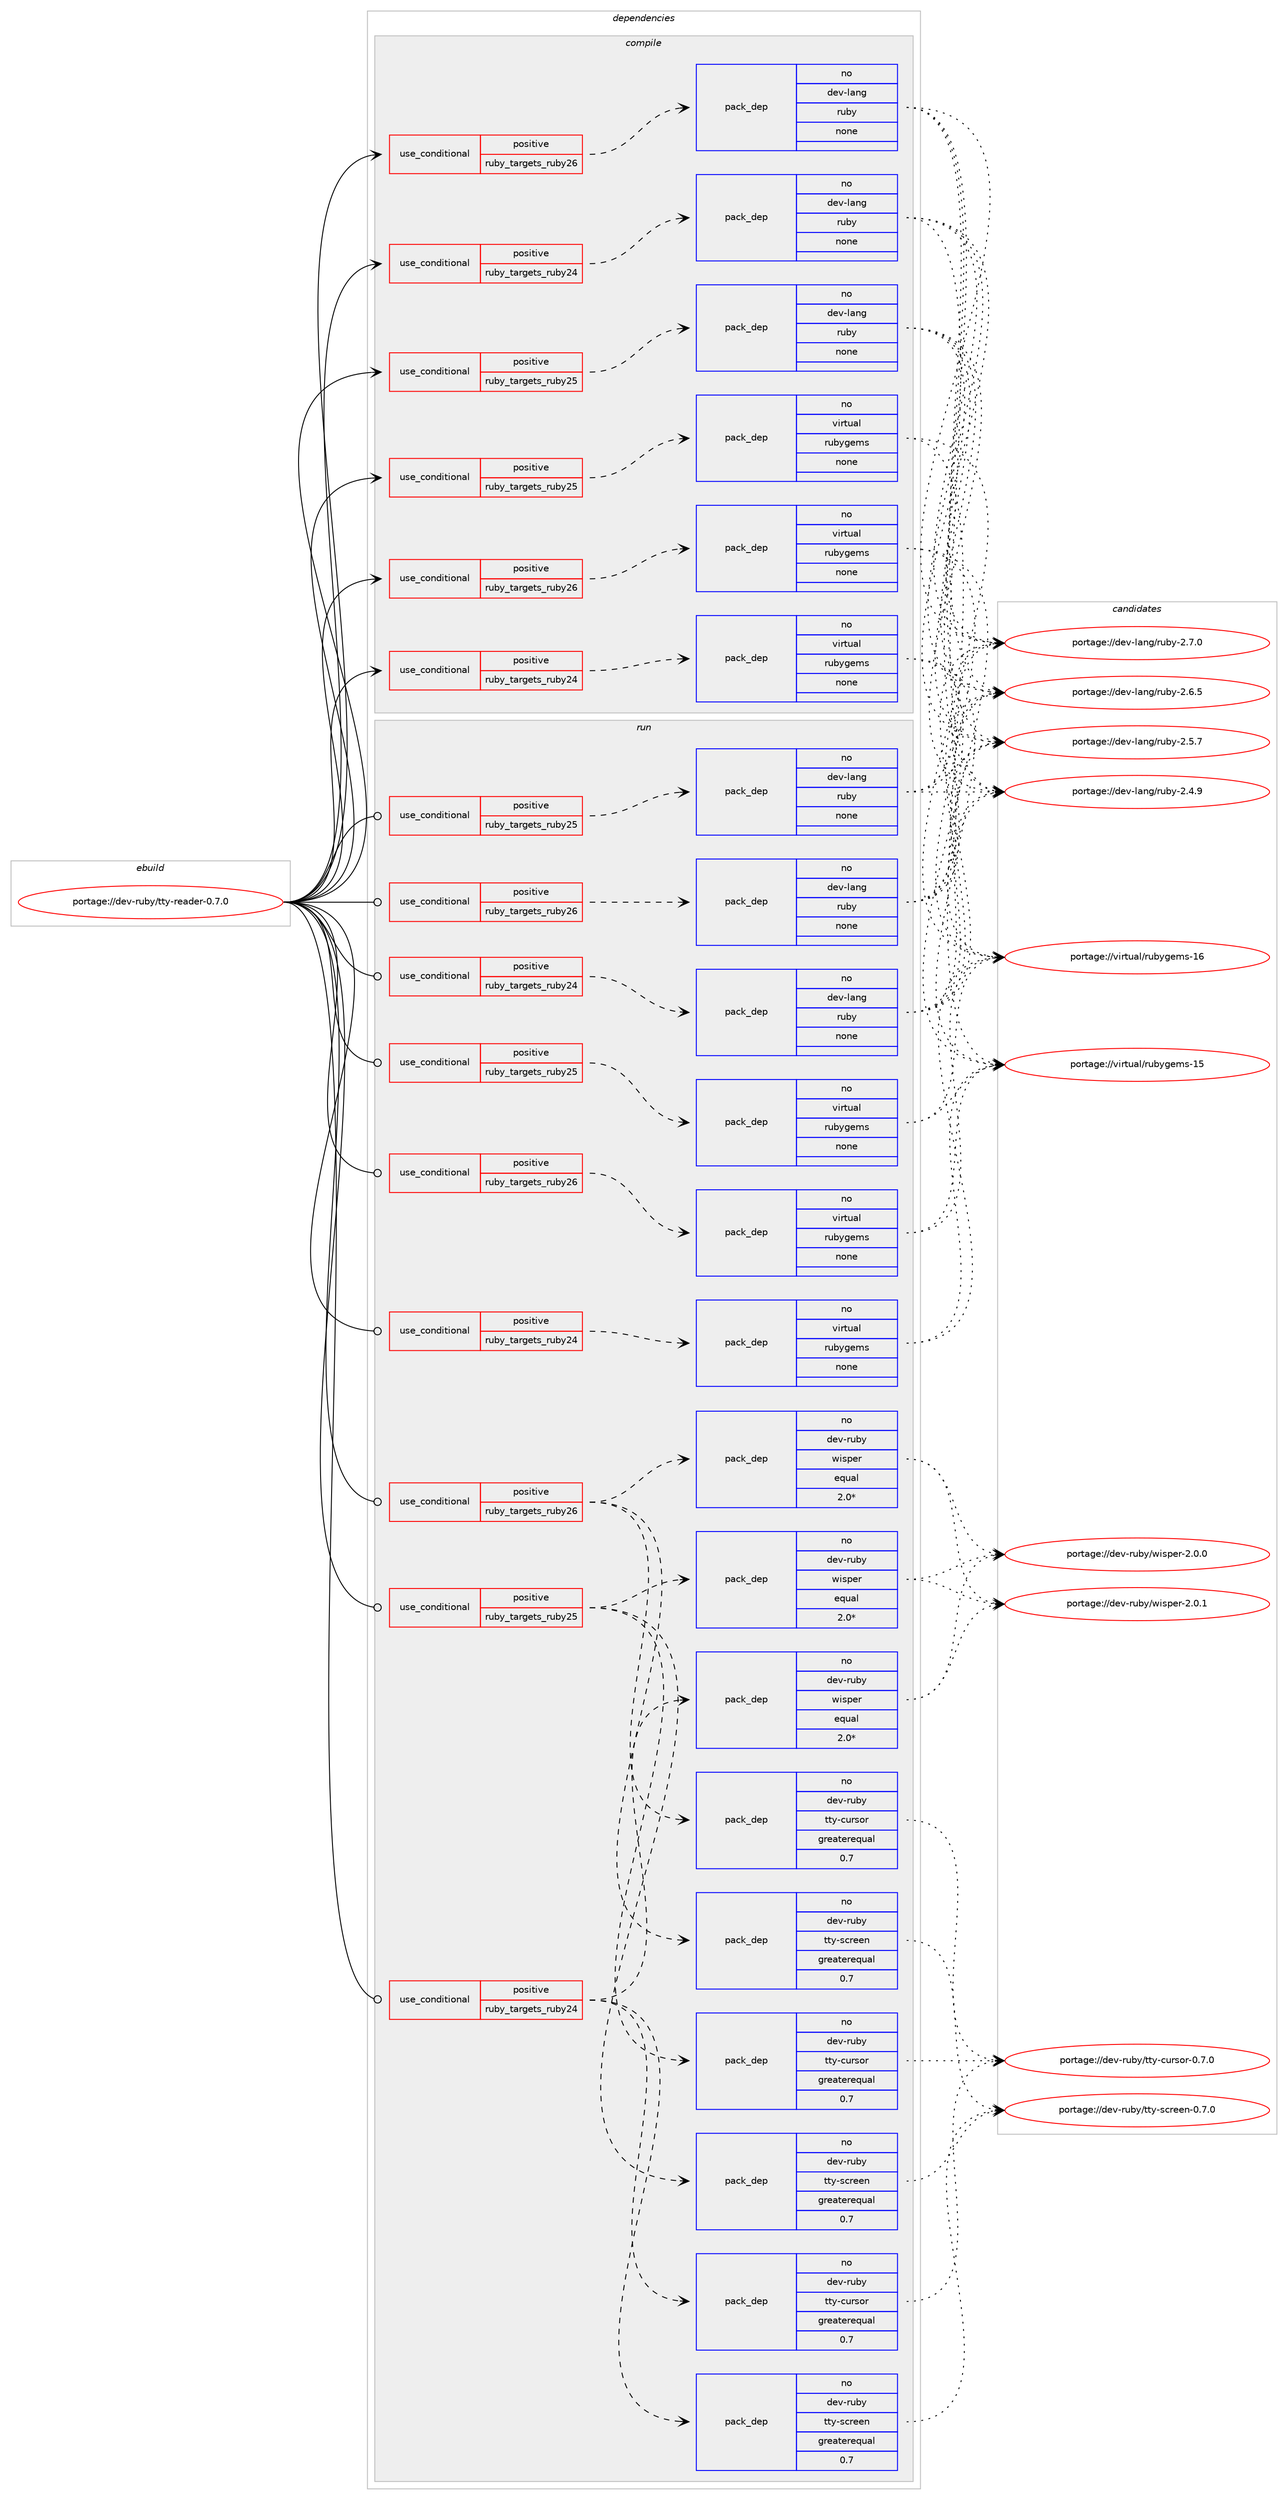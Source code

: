 digraph prolog {

# *************
# Graph options
# *************

newrank=true;
concentrate=true;
compound=true;
graph [rankdir=LR,fontname=Helvetica,fontsize=10,ranksep=1.5];#, ranksep=2.5, nodesep=0.2];
edge  [arrowhead=vee];
node  [fontname=Helvetica,fontsize=10];

# **********
# The ebuild
# **********

subgraph cluster_leftcol {
color=gray;
label=<<i>ebuild</i>>;
id [label="portage://dev-ruby/tty-reader-0.7.0", color=red, width=4, href="../dev-ruby/tty-reader-0.7.0.svg"];
}

# ****************
# The dependencies
# ****************

subgraph cluster_midcol {
color=gray;
label=<<i>dependencies</i>>;
subgraph cluster_compile {
fillcolor="#eeeeee";
style=filled;
label=<<i>compile</i>>;
subgraph cond65844 {
dependency312965 [label=<<TABLE BORDER="0" CELLBORDER="1" CELLSPACING="0" CELLPADDING="4"><TR><TD ROWSPAN="3" CELLPADDING="10">use_conditional</TD></TR><TR><TD>positive</TD></TR><TR><TD>ruby_targets_ruby24</TD></TR></TABLE>>, shape=none, color=red];
subgraph pack242390 {
dependency312966 [label=<<TABLE BORDER="0" CELLBORDER="1" CELLSPACING="0" CELLPADDING="4" WIDTH="220"><TR><TD ROWSPAN="6" CELLPADDING="30">pack_dep</TD></TR><TR><TD WIDTH="110">no</TD></TR><TR><TD>dev-lang</TD></TR><TR><TD>ruby</TD></TR><TR><TD>none</TD></TR><TR><TD></TD></TR></TABLE>>, shape=none, color=blue];
}
dependency312965:e -> dependency312966:w [weight=20,style="dashed",arrowhead="vee"];
}
id:e -> dependency312965:w [weight=20,style="solid",arrowhead="vee"];
subgraph cond65845 {
dependency312967 [label=<<TABLE BORDER="0" CELLBORDER="1" CELLSPACING="0" CELLPADDING="4"><TR><TD ROWSPAN="3" CELLPADDING="10">use_conditional</TD></TR><TR><TD>positive</TD></TR><TR><TD>ruby_targets_ruby24</TD></TR></TABLE>>, shape=none, color=red];
subgraph pack242391 {
dependency312968 [label=<<TABLE BORDER="0" CELLBORDER="1" CELLSPACING="0" CELLPADDING="4" WIDTH="220"><TR><TD ROWSPAN="6" CELLPADDING="30">pack_dep</TD></TR><TR><TD WIDTH="110">no</TD></TR><TR><TD>virtual</TD></TR><TR><TD>rubygems</TD></TR><TR><TD>none</TD></TR><TR><TD></TD></TR></TABLE>>, shape=none, color=blue];
}
dependency312967:e -> dependency312968:w [weight=20,style="dashed",arrowhead="vee"];
}
id:e -> dependency312967:w [weight=20,style="solid",arrowhead="vee"];
subgraph cond65846 {
dependency312969 [label=<<TABLE BORDER="0" CELLBORDER="1" CELLSPACING="0" CELLPADDING="4"><TR><TD ROWSPAN="3" CELLPADDING="10">use_conditional</TD></TR><TR><TD>positive</TD></TR><TR><TD>ruby_targets_ruby25</TD></TR></TABLE>>, shape=none, color=red];
subgraph pack242392 {
dependency312970 [label=<<TABLE BORDER="0" CELLBORDER="1" CELLSPACING="0" CELLPADDING="4" WIDTH="220"><TR><TD ROWSPAN="6" CELLPADDING="30">pack_dep</TD></TR><TR><TD WIDTH="110">no</TD></TR><TR><TD>dev-lang</TD></TR><TR><TD>ruby</TD></TR><TR><TD>none</TD></TR><TR><TD></TD></TR></TABLE>>, shape=none, color=blue];
}
dependency312969:e -> dependency312970:w [weight=20,style="dashed",arrowhead="vee"];
}
id:e -> dependency312969:w [weight=20,style="solid",arrowhead="vee"];
subgraph cond65847 {
dependency312971 [label=<<TABLE BORDER="0" CELLBORDER="1" CELLSPACING="0" CELLPADDING="4"><TR><TD ROWSPAN="3" CELLPADDING="10">use_conditional</TD></TR><TR><TD>positive</TD></TR><TR><TD>ruby_targets_ruby25</TD></TR></TABLE>>, shape=none, color=red];
subgraph pack242393 {
dependency312972 [label=<<TABLE BORDER="0" CELLBORDER="1" CELLSPACING="0" CELLPADDING="4" WIDTH="220"><TR><TD ROWSPAN="6" CELLPADDING="30">pack_dep</TD></TR><TR><TD WIDTH="110">no</TD></TR><TR><TD>virtual</TD></TR><TR><TD>rubygems</TD></TR><TR><TD>none</TD></TR><TR><TD></TD></TR></TABLE>>, shape=none, color=blue];
}
dependency312971:e -> dependency312972:w [weight=20,style="dashed",arrowhead="vee"];
}
id:e -> dependency312971:w [weight=20,style="solid",arrowhead="vee"];
subgraph cond65848 {
dependency312973 [label=<<TABLE BORDER="0" CELLBORDER="1" CELLSPACING="0" CELLPADDING="4"><TR><TD ROWSPAN="3" CELLPADDING="10">use_conditional</TD></TR><TR><TD>positive</TD></TR><TR><TD>ruby_targets_ruby26</TD></TR></TABLE>>, shape=none, color=red];
subgraph pack242394 {
dependency312974 [label=<<TABLE BORDER="0" CELLBORDER="1" CELLSPACING="0" CELLPADDING="4" WIDTH="220"><TR><TD ROWSPAN="6" CELLPADDING="30">pack_dep</TD></TR><TR><TD WIDTH="110">no</TD></TR><TR><TD>dev-lang</TD></TR><TR><TD>ruby</TD></TR><TR><TD>none</TD></TR><TR><TD></TD></TR></TABLE>>, shape=none, color=blue];
}
dependency312973:e -> dependency312974:w [weight=20,style="dashed",arrowhead="vee"];
}
id:e -> dependency312973:w [weight=20,style="solid",arrowhead="vee"];
subgraph cond65849 {
dependency312975 [label=<<TABLE BORDER="0" CELLBORDER="1" CELLSPACING="0" CELLPADDING="4"><TR><TD ROWSPAN="3" CELLPADDING="10">use_conditional</TD></TR><TR><TD>positive</TD></TR><TR><TD>ruby_targets_ruby26</TD></TR></TABLE>>, shape=none, color=red];
subgraph pack242395 {
dependency312976 [label=<<TABLE BORDER="0" CELLBORDER="1" CELLSPACING="0" CELLPADDING="4" WIDTH="220"><TR><TD ROWSPAN="6" CELLPADDING="30">pack_dep</TD></TR><TR><TD WIDTH="110">no</TD></TR><TR><TD>virtual</TD></TR><TR><TD>rubygems</TD></TR><TR><TD>none</TD></TR><TR><TD></TD></TR></TABLE>>, shape=none, color=blue];
}
dependency312975:e -> dependency312976:w [weight=20,style="dashed",arrowhead="vee"];
}
id:e -> dependency312975:w [weight=20,style="solid",arrowhead="vee"];
}
subgraph cluster_compileandrun {
fillcolor="#eeeeee";
style=filled;
label=<<i>compile and run</i>>;
}
subgraph cluster_run {
fillcolor="#eeeeee";
style=filled;
label=<<i>run</i>>;
subgraph cond65850 {
dependency312977 [label=<<TABLE BORDER="0" CELLBORDER="1" CELLSPACING="0" CELLPADDING="4"><TR><TD ROWSPAN="3" CELLPADDING="10">use_conditional</TD></TR><TR><TD>positive</TD></TR><TR><TD>ruby_targets_ruby24</TD></TR></TABLE>>, shape=none, color=red];
subgraph pack242396 {
dependency312978 [label=<<TABLE BORDER="0" CELLBORDER="1" CELLSPACING="0" CELLPADDING="4" WIDTH="220"><TR><TD ROWSPAN="6" CELLPADDING="30">pack_dep</TD></TR><TR><TD WIDTH="110">no</TD></TR><TR><TD>dev-lang</TD></TR><TR><TD>ruby</TD></TR><TR><TD>none</TD></TR><TR><TD></TD></TR></TABLE>>, shape=none, color=blue];
}
dependency312977:e -> dependency312978:w [weight=20,style="dashed",arrowhead="vee"];
}
id:e -> dependency312977:w [weight=20,style="solid",arrowhead="odot"];
subgraph cond65851 {
dependency312979 [label=<<TABLE BORDER="0" CELLBORDER="1" CELLSPACING="0" CELLPADDING="4"><TR><TD ROWSPAN="3" CELLPADDING="10">use_conditional</TD></TR><TR><TD>positive</TD></TR><TR><TD>ruby_targets_ruby24</TD></TR></TABLE>>, shape=none, color=red];
subgraph pack242397 {
dependency312980 [label=<<TABLE BORDER="0" CELLBORDER="1" CELLSPACING="0" CELLPADDING="4" WIDTH="220"><TR><TD ROWSPAN="6" CELLPADDING="30">pack_dep</TD></TR><TR><TD WIDTH="110">no</TD></TR><TR><TD>dev-ruby</TD></TR><TR><TD>tty-cursor</TD></TR><TR><TD>greaterequal</TD></TR><TR><TD>0.7</TD></TR></TABLE>>, shape=none, color=blue];
}
dependency312979:e -> dependency312980:w [weight=20,style="dashed",arrowhead="vee"];
subgraph pack242398 {
dependency312981 [label=<<TABLE BORDER="0" CELLBORDER="1" CELLSPACING="0" CELLPADDING="4" WIDTH="220"><TR><TD ROWSPAN="6" CELLPADDING="30">pack_dep</TD></TR><TR><TD WIDTH="110">no</TD></TR><TR><TD>dev-ruby</TD></TR><TR><TD>tty-screen</TD></TR><TR><TD>greaterequal</TD></TR><TR><TD>0.7</TD></TR></TABLE>>, shape=none, color=blue];
}
dependency312979:e -> dependency312981:w [weight=20,style="dashed",arrowhead="vee"];
subgraph pack242399 {
dependency312982 [label=<<TABLE BORDER="0" CELLBORDER="1" CELLSPACING="0" CELLPADDING="4" WIDTH="220"><TR><TD ROWSPAN="6" CELLPADDING="30">pack_dep</TD></TR><TR><TD WIDTH="110">no</TD></TR><TR><TD>dev-ruby</TD></TR><TR><TD>wisper</TD></TR><TR><TD>equal</TD></TR><TR><TD>2.0*</TD></TR></TABLE>>, shape=none, color=blue];
}
dependency312979:e -> dependency312982:w [weight=20,style="dashed",arrowhead="vee"];
}
id:e -> dependency312979:w [weight=20,style="solid",arrowhead="odot"];
subgraph cond65852 {
dependency312983 [label=<<TABLE BORDER="0" CELLBORDER="1" CELLSPACING="0" CELLPADDING="4"><TR><TD ROWSPAN="3" CELLPADDING="10">use_conditional</TD></TR><TR><TD>positive</TD></TR><TR><TD>ruby_targets_ruby24</TD></TR></TABLE>>, shape=none, color=red];
subgraph pack242400 {
dependency312984 [label=<<TABLE BORDER="0" CELLBORDER="1" CELLSPACING="0" CELLPADDING="4" WIDTH="220"><TR><TD ROWSPAN="6" CELLPADDING="30">pack_dep</TD></TR><TR><TD WIDTH="110">no</TD></TR><TR><TD>virtual</TD></TR><TR><TD>rubygems</TD></TR><TR><TD>none</TD></TR><TR><TD></TD></TR></TABLE>>, shape=none, color=blue];
}
dependency312983:e -> dependency312984:w [weight=20,style="dashed",arrowhead="vee"];
}
id:e -> dependency312983:w [weight=20,style="solid",arrowhead="odot"];
subgraph cond65853 {
dependency312985 [label=<<TABLE BORDER="0" CELLBORDER="1" CELLSPACING="0" CELLPADDING="4"><TR><TD ROWSPAN="3" CELLPADDING="10">use_conditional</TD></TR><TR><TD>positive</TD></TR><TR><TD>ruby_targets_ruby25</TD></TR></TABLE>>, shape=none, color=red];
subgraph pack242401 {
dependency312986 [label=<<TABLE BORDER="0" CELLBORDER="1" CELLSPACING="0" CELLPADDING="4" WIDTH="220"><TR><TD ROWSPAN="6" CELLPADDING="30">pack_dep</TD></TR><TR><TD WIDTH="110">no</TD></TR><TR><TD>dev-lang</TD></TR><TR><TD>ruby</TD></TR><TR><TD>none</TD></TR><TR><TD></TD></TR></TABLE>>, shape=none, color=blue];
}
dependency312985:e -> dependency312986:w [weight=20,style="dashed",arrowhead="vee"];
}
id:e -> dependency312985:w [weight=20,style="solid",arrowhead="odot"];
subgraph cond65854 {
dependency312987 [label=<<TABLE BORDER="0" CELLBORDER="1" CELLSPACING="0" CELLPADDING="4"><TR><TD ROWSPAN="3" CELLPADDING="10">use_conditional</TD></TR><TR><TD>positive</TD></TR><TR><TD>ruby_targets_ruby25</TD></TR></TABLE>>, shape=none, color=red];
subgraph pack242402 {
dependency312988 [label=<<TABLE BORDER="0" CELLBORDER="1" CELLSPACING="0" CELLPADDING="4" WIDTH="220"><TR><TD ROWSPAN="6" CELLPADDING="30">pack_dep</TD></TR><TR><TD WIDTH="110">no</TD></TR><TR><TD>dev-ruby</TD></TR><TR><TD>tty-cursor</TD></TR><TR><TD>greaterequal</TD></TR><TR><TD>0.7</TD></TR></TABLE>>, shape=none, color=blue];
}
dependency312987:e -> dependency312988:w [weight=20,style="dashed",arrowhead="vee"];
subgraph pack242403 {
dependency312989 [label=<<TABLE BORDER="0" CELLBORDER="1" CELLSPACING="0" CELLPADDING="4" WIDTH="220"><TR><TD ROWSPAN="6" CELLPADDING="30">pack_dep</TD></TR><TR><TD WIDTH="110">no</TD></TR><TR><TD>dev-ruby</TD></TR><TR><TD>tty-screen</TD></TR><TR><TD>greaterequal</TD></TR><TR><TD>0.7</TD></TR></TABLE>>, shape=none, color=blue];
}
dependency312987:e -> dependency312989:w [weight=20,style="dashed",arrowhead="vee"];
subgraph pack242404 {
dependency312990 [label=<<TABLE BORDER="0" CELLBORDER="1" CELLSPACING="0" CELLPADDING="4" WIDTH="220"><TR><TD ROWSPAN="6" CELLPADDING="30">pack_dep</TD></TR><TR><TD WIDTH="110">no</TD></TR><TR><TD>dev-ruby</TD></TR><TR><TD>wisper</TD></TR><TR><TD>equal</TD></TR><TR><TD>2.0*</TD></TR></TABLE>>, shape=none, color=blue];
}
dependency312987:e -> dependency312990:w [weight=20,style="dashed",arrowhead="vee"];
}
id:e -> dependency312987:w [weight=20,style="solid",arrowhead="odot"];
subgraph cond65855 {
dependency312991 [label=<<TABLE BORDER="0" CELLBORDER="1" CELLSPACING="0" CELLPADDING="4"><TR><TD ROWSPAN="3" CELLPADDING="10">use_conditional</TD></TR><TR><TD>positive</TD></TR><TR><TD>ruby_targets_ruby25</TD></TR></TABLE>>, shape=none, color=red];
subgraph pack242405 {
dependency312992 [label=<<TABLE BORDER="0" CELLBORDER="1" CELLSPACING="0" CELLPADDING="4" WIDTH="220"><TR><TD ROWSPAN="6" CELLPADDING="30">pack_dep</TD></TR><TR><TD WIDTH="110">no</TD></TR><TR><TD>virtual</TD></TR><TR><TD>rubygems</TD></TR><TR><TD>none</TD></TR><TR><TD></TD></TR></TABLE>>, shape=none, color=blue];
}
dependency312991:e -> dependency312992:w [weight=20,style="dashed",arrowhead="vee"];
}
id:e -> dependency312991:w [weight=20,style="solid",arrowhead="odot"];
subgraph cond65856 {
dependency312993 [label=<<TABLE BORDER="0" CELLBORDER="1" CELLSPACING="0" CELLPADDING="4"><TR><TD ROWSPAN="3" CELLPADDING="10">use_conditional</TD></TR><TR><TD>positive</TD></TR><TR><TD>ruby_targets_ruby26</TD></TR></TABLE>>, shape=none, color=red];
subgraph pack242406 {
dependency312994 [label=<<TABLE BORDER="0" CELLBORDER="1" CELLSPACING="0" CELLPADDING="4" WIDTH="220"><TR><TD ROWSPAN="6" CELLPADDING="30">pack_dep</TD></TR><TR><TD WIDTH="110">no</TD></TR><TR><TD>dev-lang</TD></TR><TR><TD>ruby</TD></TR><TR><TD>none</TD></TR><TR><TD></TD></TR></TABLE>>, shape=none, color=blue];
}
dependency312993:e -> dependency312994:w [weight=20,style="dashed",arrowhead="vee"];
}
id:e -> dependency312993:w [weight=20,style="solid",arrowhead="odot"];
subgraph cond65857 {
dependency312995 [label=<<TABLE BORDER="0" CELLBORDER="1" CELLSPACING="0" CELLPADDING="4"><TR><TD ROWSPAN="3" CELLPADDING="10">use_conditional</TD></TR><TR><TD>positive</TD></TR><TR><TD>ruby_targets_ruby26</TD></TR></TABLE>>, shape=none, color=red];
subgraph pack242407 {
dependency312996 [label=<<TABLE BORDER="0" CELLBORDER="1" CELLSPACING="0" CELLPADDING="4" WIDTH="220"><TR><TD ROWSPAN="6" CELLPADDING="30">pack_dep</TD></TR><TR><TD WIDTH="110">no</TD></TR><TR><TD>dev-ruby</TD></TR><TR><TD>tty-cursor</TD></TR><TR><TD>greaterequal</TD></TR><TR><TD>0.7</TD></TR></TABLE>>, shape=none, color=blue];
}
dependency312995:e -> dependency312996:w [weight=20,style="dashed",arrowhead="vee"];
subgraph pack242408 {
dependency312997 [label=<<TABLE BORDER="0" CELLBORDER="1" CELLSPACING="0" CELLPADDING="4" WIDTH="220"><TR><TD ROWSPAN="6" CELLPADDING="30">pack_dep</TD></TR><TR><TD WIDTH="110">no</TD></TR><TR><TD>dev-ruby</TD></TR><TR><TD>tty-screen</TD></TR><TR><TD>greaterequal</TD></TR><TR><TD>0.7</TD></TR></TABLE>>, shape=none, color=blue];
}
dependency312995:e -> dependency312997:w [weight=20,style="dashed",arrowhead="vee"];
subgraph pack242409 {
dependency312998 [label=<<TABLE BORDER="0" CELLBORDER="1" CELLSPACING="0" CELLPADDING="4" WIDTH="220"><TR><TD ROWSPAN="6" CELLPADDING="30">pack_dep</TD></TR><TR><TD WIDTH="110">no</TD></TR><TR><TD>dev-ruby</TD></TR><TR><TD>wisper</TD></TR><TR><TD>equal</TD></TR><TR><TD>2.0*</TD></TR></TABLE>>, shape=none, color=blue];
}
dependency312995:e -> dependency312998:w [weight=20,style="dashed",arrowhead="vee"];
}
id:e -> dependency312995:w [weight=20,style="solid",arrowhead="odot"];
subgraph cond65858 {
dependency312999 [label=<<TABLE BORDER="0" CELLBORDER="1" CELLSPACING="0" CELLPADDING="4"><TR><TD ROWSPAN="3" CELLPADDING="10">use_conditional</TD></TR><TR><TD>positive</TD></TR><TR><TD>ruby_targets_ruby26</TD></TR></TABLE>>, shape=none, color=red];
subgraph pack242410 {
dependency313000 [label=<<TABLE BORDER="0" CELLBORDER="1" CELLSPACING="0" CELLPADDING="4" WIDTH="220"><TR><TD ROWSPAN="6" CELLPADDING="30">pack_dep</TD></TR><TR><TD WIDTH="110">no</TD></TR><TR><TD>virtual</TD></TR><TR><TD>rubygems</TD></TR><TR><TD>none</TD></TR><TR><TD></TD></TR></TABLE>>, shape=none, color=blue];
}
dependency312999:e -> dependency313000:w [weight=20,style="dashed",arrowhead="vee"];
}
id:e -> dependency312999:w [weight=20,style="solid",arrowhead="odot"];
}
}

# **************
# The candidates
# **************

subgraph cluster_choices {
rank=same;
color=gray;
label=<<i>candidates</i>>;

subgraph choice242390 {
color=black;
nodesep=1;
choice10010111845108971101034711411798121455046554648 [label="portage://dev-lang/ruby-2.7.0", color=red, width=4,href="../dev-lang/ruby-2.7.0.svg"];
choice10010111845108971101034711411798121455046544653 [label="portage://dev-lang/ruby-2.6.5", color=red, width=4,href="../dev-lang/ruby-2.6.5.svg"];
choice10010111845108971101034711411798121455046534655 [label="portage://dev-lang/ruby-2.5.7", color=red, width=4,href="../dev-lang/ruby-2.5.7.svg"];
choice10010111845108971101034711411798121455046524657 [label="portage://dev-lang/ruby-2.4.9", color=red, width=4,href="../dev-lang/ruby-2.4.9.svg"];
dependency312966:e -> choice10010111845108971101034711411798121455046554648:w [style=dotted,weight="100"];
dependency312966:e -> choice10010111845108971101034711411798121455046544653:w [style=dotted,weight="100"];
dependency312966:e -> choice10010111845108971101034711411798121455046534655:w [style=dotted,weight="100"];
dependency312966:e -> choice10010111845108971101034711411798121455046524657:w [style=dotted,weight="100"];
}
subgraph choice242391 {
color=black;
nodesep=1;
choice118105114116117971084711411798121103101109115454954 [label="portage://virtual/rubygems-16", color=red, width=4,href="../virtual/rubygems-16.svg"];
choice118105114116117971084711411798121103101109115454953 [label="portage://virtual/rubygems-15", color=red, width=4,href="../virtual/rubygems-15.svg"];
dependency312968:e -> choice118105114116117971084711411798121103101109115454954:w [style=dotted,weight="100"];
dependency312968:e -> choice118105114116117971084711411798121103101109115454953:w [style=dotted,weight="100"];
}
subgraph choice242392 {
color=black;
nodesep=1;
choice10010111845108971101034711411798121455046554648 [label="portage://dev-lang/ruby-2.7.0", color=red, width=4,href="../dev-lang/ruby-2.7.0.svg"];
choice10010111845108971101034711411798121455046544653 [label="portage://dev-lang/ruby-2.6.5", color=red, width=4,href="../dev-lang/ruby-2.6.5.svg"];
choice10010111845108971101034711411798121455046534655 [label="portage://dev-lang/ruby-2.5.7", color=red, width=4,href="../dev-lang/ruby-2.5.7.svg"];
choice10010111845108971101034711411798121455046524657 [label="portage://dev-lang/ruby-2.4.9", color=red, width=4,href="../dev-lang/ruby-2.4.9.svg"];
dependency312970:e -> choice10010111845108971101034711411798121455046554648:w [style=dotted,weight="100"];
dependency312970:e -> choice10010111845108971101034711411798121455046544653:w [style=dotted,weight="100"];
dependency312970:e -> choice10010111845108971101034711411798121455046534655:w [style=dotted,weight="100"];
dependency312970:e -> choice10010111845108971101034711411798121455046524657:w [style=dotted,weight="100"];
}
subgraph choice242393 {
color=black;
nodesep=1;
choice118105114116117971084711411798121103101109115454954 [label="portage://virtual/rubygems-16", color=red, width=4,href="../virtual/rubygems-16.svg"];
choice118105114116117971084711411798121103101109115454953 [label="portage://virtual/rubygems-15", color=red, width=4,href="../virtual/rubygems-15.svg"];
dependency312972:e -> choice118105114116117971084711411798121103101109115454954:w [style=dotted,weight="100"];
dependency312972:e -> choice118105114116117971084711411798121103101109115454953:w [style=dotted,weight="100"];
}
subgraph choice242394 {
color=black;
nodesep=1;
choice10010111845108971101034711411798121455046554648 [label="portage://dev-lang/ruby-2.7.0", color=red, width=4,href="../dev-lang/ruby-2.7.0.svg"];
choice10010111845108971101034711411798121455046544653 [label="portage://dev-lang/ruby-2.6.5", color=red, width=4,href="../dev-lang/ruby-2.6.5.svg"];
choice10010111845108971101034711411798121455046534655 [label="portage://dev-lang/ruby-2.5.7", color=red, width=4,href="../dev-lang/ruby-2.5.7.svg"];
choice10010111845108971101034711411798121455046524657 [label="portage://dev-lang/ruby-2.4.9", color=red, width=4,href="../dev-lang/ruby-2.4.9.svg"];
dependency312974:e -> choice10010111845108971101034711411798121455046554648:w [style=dotted,weight="100"];
dependency312974:e -> choice10010111845108971101034711411798121455046544653:w [style=dotted,weight="100"];
dependency312974:e -> choice10010111845108971101034711411798121455046534655:w [style=dotted,weight="100"];
dependency312974:e -> choice10010111845108971101034711411798121455046524657:w [style=dotted,weight="100"];
}
subgraph choice242395 {
color=black;
nodesep=1;
choice118105114116117971084711411798121103101109115454954 [label="portage://virtual/rubygems-16", color=red, width=4,href="../virtual/rubygems-16.svg"];
choice118105114116117971084711411798121103101109115454953 [label="portage://virtual/rubygems-15", color=red, width=4,href="../virtual/rubygems-15.svg"];
dependency312976:e -> choice118105114116117971084711411798121103101109115454954:w [style=dotted,weight="100"];
dependency312976:e -> choice118105114116117971084711411798121103101109115454953:w [style=dotted,weight="100"];
}
subgraph choice242396 {
color=black;
nodesep=1;
choice10010111845108971101034711411798121455046554648 [label="portage://dev-lang/ruby-2.7.0", color=red, width=4,href="../dev-lang/ruby-2.7.0.svg"];
choice10010111845108971101034711411798121455046544653 [label="portage://dev-lang/ruby-2.6.5", color=red, width=4,href="../dev-lang/ruby-2.6.5.svg"];
choice10010111845108971101034711411798121455046534655 [label="portage://dev-lang/ruby-2.5.7", color=red, width=4,href="../dev-lang/ruby-2.5.7.svg"];
choice10010111845108971101034711411798121455046524657 [label="portage://dev-lang/ruby-2.4.9", color=red, width=4,href="../dev-lang/ruby-2.4.9.svg"];
dependency312978:e -> choice10010111845108971101034711411798121455046554648:w [style=dotted,weight="100"];
dependency312978:e -> choice10010111845108971101034711411798121455046544653:w [style=dotted,weight="100"];
dependency312978:e -> choice10010111845108971101034711411798121455046534655:w [style=dotted,weight="100"];
dependency312978:e -> choice10010111845108971101034711411798121455046524657:w [style=dotted,weight="100"];
}
subgraph choice242397 {
color=black;
nodesep=1;
choice1001011184511411798121471161161214599117114115111114454846554648 [label="portage://dev-ruby/tty-cursor-0.7.0", color=red, width=4,href="../dev-ruby/tty-cursor-0.7.0.svg"];
dependency312980:e -> choice1001011184511411798121471161161214599117114115111114454846554648:w [style=dotted,weight="100"];
}
subgraph choice242398 {
color=black;
nodesep=1;
choice1001011184511411798121471161161214511599114101101110454846554648 [label="portage://dev-ruby/tty-screen-0.7.0", color=red, width=4,href="../dev-ruby/tty-screen-0.7.0.svg"];
dependency312981:e -> choice1001011184511411798121471161161214511599114101101110454846554648:w [style=dotted,weight="100"];
}
subgraph choice242399 {
color=black;
nodesep=1;
choice100101118451141179812147119105115112101114455046484649 [label="portage://dev-ruby/wisper-2.0.1", color=red, width=4,href="../dev-ruby/wisper-2.0.1.svg"];
choice100101118451141179812147119105115112101114455046484648 [label="portage://dev-ruby/wisper-2.0.0", color=red, width=4,href="../dev-ruby/wisper-2.0.0.svg"];
dependency312982:e -> choice100101118451141179812147119105115112101114455046484649:w [style=dotted,weight="100"];
dependency312982:e -> choice100101118451141179812147119105115112101114455046484648:w [style=dotted,weight="100"];
}
subgraph choice242400 {
color=black;
nodesep=1;
choice118105114116117971084711411798121103101109115454954 [label="portage://virtual/rubygems-16", color=red, width=4,href="../virtual/rubygems-16.svg"];
choice118105114116117971084711411798121103101109115454953 [label="portage://virtual/rubygems-15", color=red, width=4,href="../virtual/rubygems-15.svg"];
dependency312984:e -> choice118105114116117971084711411798121103101109115454954:w [style=dotted,weight="100"];
dependency312984:e -> choice118105114116117971084711411798121103101109115454953:w [style=dotted,weight="100"];
}
subgraph choice242401 {
color=black;
nodesep=1;
choice10010111845108971101034711411798121455046554648 [label="portage://dev-lang/ruby-2.7.0", color=red, width=4,href="../dev-lang/ruby-2.7.0.svg"];
choice10010111845108971101034711411798121455046544653 [label="portage://dev-lang/ruby-2.6.5", color=red, width=4,href="../dev-lang/ruby-2.6.5.svg"];
choice10010111845108971101034711411798121455046534655 [label="portage://dev-lang/ruby-2.5.7", color=red, width=4,href="../dev-lang/ruby-2.5.7.svg"];
choice10010111845108971101034711411798121455046524657 [label="portage://dev-lang/ruby-2.4.9", color=red, width=4,href="../dev-lang/ruby-2.4.9.svg"];
dependency312986:e -> choice10010111845108971101034711411798121455046554648:w [style=dotted,weight="100"];
dependency312986:e -> choice10010111845108971101034711411798121455046544653:w [style=dotted,weight="100"];
dependency312986:e -> choice10010111845108971101034711411798121455046534655:w [style=dotted,weight="100"];
dependency312986:e -> choice10010111845108971101034711411798121455046524657:w [style=dotted,weight="100"];
}
subgraph choice242402 {
color=black;
nodesep=1;
choice1001011184511411798121471161161214599117114115111114454846554648 [label="portage://dev-ruby/tty-cursor-0.7.0", color=red, width=4,href="../dev-ruby/tty-cursor-0.7.0.svg"];
dependency312988:e -> choice1001011184511411798121471161161214599117114115111114454846554648:w [style=dotted,weight="100"];
}
subgraph choice242403 {
color=black;
nodesep=1;
choice1001011184511411798121471161161214511599114101101110454846554648 [label="portage://dev-ruby/tty-screen-0.7.0", color=red, width=4,href="../dev-ruby/tty-screen-0.7.0.svg"];
dependency312989:e -> choice1001011184511411798121471161161214511599114101101110454846554648:w [style=dotted,weight="100"];
}
subgraph choice242404 {
color=black;
nodesep=1;
choice100101118451141179812147119105115112101114455046484649 [label="portage://dev-ruby/wisper-2.0.1", color=red, width=4,href="../dev-ruby/wisper-2.0.1.svg"];
choice100101118451141179812147119105115112101114455046484648 [label="portage://dev-ruby/wisper-2.0.0", color=red, width=4,href="../dev-ruby/wisper-2.0.0.svg"];
dependency312990:e -> choice100101118451141179812147119105115112101114455046484649:w [style=dotted,weight="100"];
dependency312990:e -> choice100101118451141179812147119105115112101114455046484648:w [style=dotted,weight="100"];
}
subgraph choice242405 {
color=black;
nodesep=1;
choice118105114116117971084711411798121103101109115454954 [label="portage://virtual/rubygems-16", color=red, width=4,href="../virtual/rubygems-16.svg"];
choice118105114116117971084711411798121103101109115454953 [label="portage://virtual/rubygems-15", color=red, width=4,href="../virtual/rubygems-15.svg"];
dependency312992:e -> choice118105114116117971084711411798121103101109115454954:w [style=dotted,weight="100"];
dependency312992:e -> choice118105114116117971084711411798121103101109115454953:w [style=dotted,weight="100"];
}
subgraph choice242406 {
color=black;
nodesep=1;
choice10010111845108971101034711411798121455046554648 [label="portage://dev-lang/ruby-2.7.0", color=red, width=4,href="../dev-lang/ruby-2.7.0.svg"];
choice10010111845108971101034711411798121455046544653 [label="portage://dev-lang/ruby-2.6.5", color=red, width=4,href="../dev-lang/ruby-2.6.5.svg"];
choice10010111845108971101034711411798121455046534655 [label="portage://dev-lang/ruby-2.5.7", color=red, width=4,href="../dev-lang/ruby-2.5.7.svg"];
choice10010111845108971101034711411798121455046524657 [label="portage://dev-lang/ruby-2.4.9", color=red, width=4,href="../dev-lang/ruby-2.4.9.svg"];
dependency312994:e -> choice10010111845108971101034711411798121455046554648:w [style=dotted,weight="100"];
dependency312994:e -> choice10010111845108971101034711411798121455046544653:w [style=dotted,weight="100"];
dependency312994:e -> choice10010111845108971101034711411798121455046534655:w [style=dotted,weight="100"];
dependency312994:e -> choice10010111845108971101034711411798121455046524657:w [style=dotted,weight="100"];
}
subgraph choice242407 {
color=black;
nodesep=1;
choice1001011184511411798121471161161214599117114115111114454846554648 [label="portage://dev-ruby/tty-cursor-0.7.0", color=red, width=4,href="../dev-ruby/tty-cursor-0.7.0.svg"];
dependency312996:e -> choice1001011184511411798121471161161214599117114115111114454846554648:w [style=dotted,weight="100"];
}
subgraph choice242408 {
color=black;
nodesep=1;
choice1001011184511411798121471161161214511599114101101110454846554648 [label="portage://dev-ruby/tty-screen-0.7.0", color=red, width=4,href="../dev-ruby/tty-screen-0.7.0.svg"];
dependency312997:e -> choice1001011184511411798121471161161214511599114101101110454846554648:w [style=dotted,weight="100"];
}
subgraph choice242409 {
color=black;
nodesep=1;
choice100101118451141179812147119105115112101114455046484649 [label="portage://dev-ruby/wisper-2.0.1", color=red, width=4,href="../dev-ruby/wisper-2.0.1.svg"];
choice100101118451141179812147119105115112101114455046484648 [label="portage://dev-ruby/wisper-2.0.0", color=red, width=4,href="../dev-ruby/wisper-2.0.0.svg"];
dependency312998:e -> choice100101118451141179812147119105115112101114455046484649:w [style=dotted,weight="100"];
dependency312998:e -> choice100101118451141179812147119105115112101114455046484648:w [style=dotted,weight="100"];
}
subgraph choice242410 {
color=black;
nodesep=1;
choice118105114116117971084711411798121103101109115454954 [label="portage://virtual/rubygems-16", color=red, width=4,href="../virtual/rubygems-16.svg"];
choice118105114116117971084711411798121103101109115454953 [label="portage://virtual/rubygems-15", color=red, width=4,href="../virtual/rubygems-15.svg"];
dependency313000:e -> choice118105114116117971084711411798121103101109115454954:w [style=dotted,weight="100"];
dependency313000:e -> choice118105114116117971084711411798121103101109115454953:w [style=dotted,weight="100"];
}
}

}
